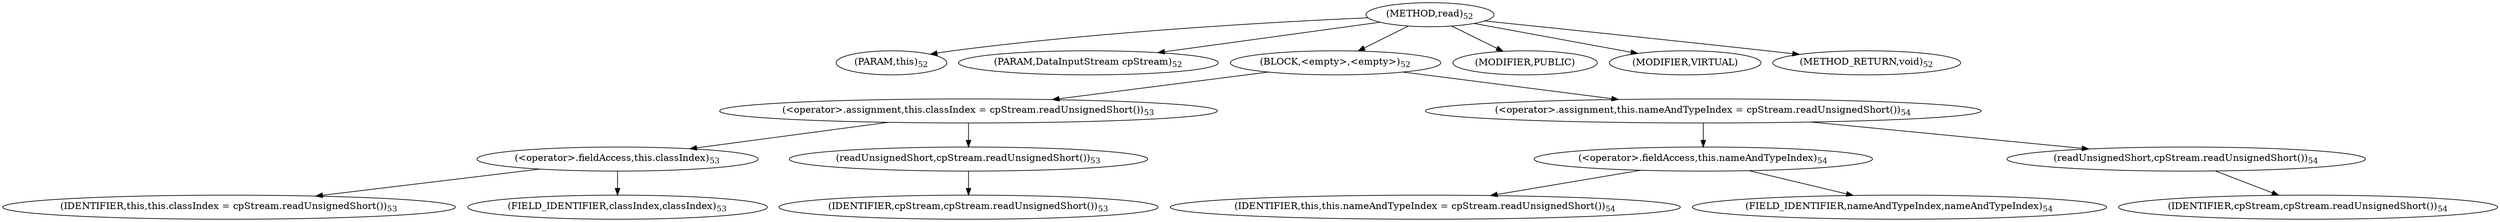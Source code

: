digraph "read" {  
"33" [label = <(METHOD,read)<SUB>52</SUB>> ]
"34" [label = <(PARAM,this)<SUB>52</SUB>> ]
"35" [label = <(PARAM,DataInputStream cpStream)<SUB>52</SUB>> ]
"36" [label = <(BLOCK,&lt;empty&gt;,&lt;empty&gt;)<SUB>52</SUB>> ]
"37" [label = <(&lt;operator&gt;.assignment,this.classIndex = cpStream.readUnsignedShort())<SUB>53</SUB>> ]
"38" [label = <(&lt;operator&gt;.fieldAccess,this.classIndex)<SUB>53</SUB>> ]
"39" [label = <(IDENTIFIER,this,this.classIndex = cpStream.readUnsignedShort())<SUB>53</SUB>> ]
"40" [label = <(FIELD_IDENTIFIER,classIndex,classIndex)<SUB>53</SUB>> ]
"41" [label = <(readUnsignedShort,cpStream.readUnsignedShort())<SUB>53</SUB>> ]
"42" [label = <(IDENTIFIER,cpStream,cpStream.readUnsignedShort())<SUB>53</SUB>> ]
"43" [label = <(&lt;operator&gt;.assignment,this.nameAndTypeIndex = cpStream.readUnsignedShort())<SUB>54</SUB>> ]
"44" [label = <(&lt;operator&gt;.fieldAccess,this.nameAndTypeIndex)<SUB>54</SUB>> ]
"45" [label = <(IDENTIFIER,this,this.nameAndTypeIndex = cpStream.readUnsignedShort())<SUB>54</SUB>> ]
"46" [label = <(FIELD_IDENTIFIER,nameAndTypeIndex,nameAndTypeIndex)<SUB>54</SUB>> ]
"47" [label = <(readUnsignedShort,cpStream.readUnsignedShort())<SUB>54</SUB>> ]
"48" [label = <(IDENTIFIER,cpStream,cpStream.readUnsignedShort())<SUB>54</SUB>> ]
"49" [label = <(MODIFIER,PUBLIC)> ]
"50" [label = <(MODIFIER,VIRTUAL)> ]
"51" [label = <(METHOD_RETURN,void)<SUB>52</SUB>> ]
  "33" -> "34" 
  "33" -> "35" 
  "33" -> "36" 
  "33" -> "49" 
  "33" -> "50" 
  "33" -> "51" 
  "36" -> "37" 
  "36" -> "43" 
  "37" -> "38" 
  "37" -> "41" 
  "38" -> "39" 
  "38" -> "40" 
  "41" -> "42" 
  "43" -> "44" 
  "43" -> "47" 
  "44" -> "45" 
  "44" -> "46" 
  "47" -> "48" 
}
